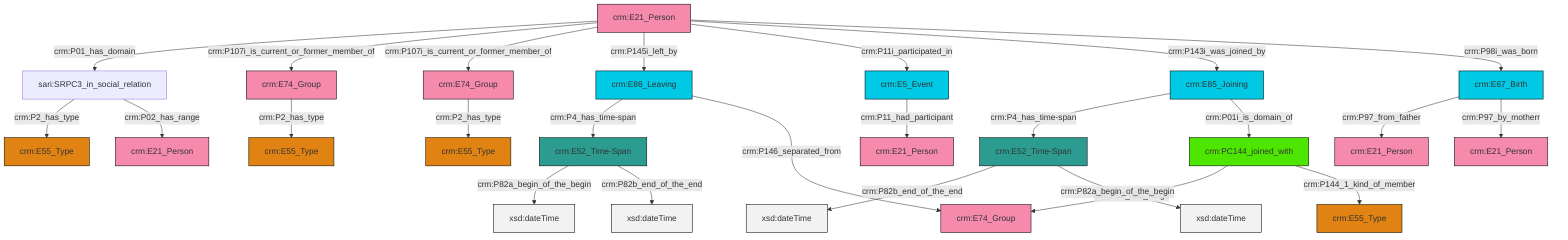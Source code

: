 graph TD
classDef Literal fill:#f2f2f2,stroke:#000000;
classDef CRM_Entity fill:#FFFFFF,stroke:#000000;
classDef Temporal_Entity fill:#00C9E6, stroke:#000000;
classDef Type fill:#E18312, stroke:#000000;
classDef Time-Span fill:#2C9C91, stroke:#000000;
classDef Appellation fill:#FFEB7F, stroke:#000000;
classDef Place fill:#008836, stroke:#000000;
classDef Persistent_Item fill:#B266B2, stroke:#000000;
classDef Conceptual_Object fill:#FFD700, stroke:#000000;
classDef Physical_Thing fill:#D2B48C, stroke:#000000;
classDef Actor fill:#f58aad, stroke:#000000;
classDef PC_Classes fill:#4ce600, stroke:#000000;
classDef Multi fill:#cccccc,stroke:#000000;

0["crm:E21_Person"]:::Actor -->|crm:P01_has_domain| 1["sari:SRPC3_in_social_relation"]:::Default
0["crm:E21_Person"]:::Actor -->|crm:P107i_is_current_or_former_member_of| 8["crm:E74_Group"]:::Actor
9["crm:E86_Leaving"]:::Temporal_Entity -->|crm:P4_has_time-span| 10["crm:E52_Time-Span"]:::Time-Span
0["crm:E21_Person"]:::Actor -->|crm:P107i_is_current_or_former_member_of| 11["crm:E74_Group"]:::Actor
15["crm:E67_Birth"]:::Temporal_Entity -->|crm:P97_from_father| 2["crm:E21_Person"]:::Actor
10["crm:E52_Time-Span"]:::Time-Span -->|crm:P82a_begin_of_the_begin| 16[xsd:dateTime]:::Literal
11["crm:E74_Group"]:::Actor -->|crm:P2_has_type| 17["crm:E55_Type"]:::Type
1["sari:SRPC3_in_social_relation"]:::Default -->|crm:P2_has_type| 18["crm:E55_Type"]:::Type
8["crm:E74_Group"]:::Actor -->|crm:P2_has_type| 4["crm:E55_Type"]:::Type
0["crm:E21_Person"]:::Actor -->|crm:P145i_left_by| 9["crm:E86_Leaving"]:::Temporal_Entity
24["crm:E52_Time-Span"]:::Time-Span -->|crm:P82b_end_of_the_end| 25[xsd:dateTime]:::Literal
0["crm:E21_Person"]:::Actor -->|crm:P11i_participated_in| 12["crm:E5_Event"]:::Temporal_Entity
19["crm:PC144_joined_with"]:::PC_Classes -->|crm:P02_has_range| 28["crm:E74_Group"]:::Actor
0["crm:E21_Person"]:::Actor -->|crm:P143i_was_joined_by| 6["crm:E85_Joining"]:::Temporal_Entity
19["crm:PC144_joined_with"]:::PC_Classes -->|crm:P144_1_kind_of_member| 26["crm:E55_Type"]:::Type
12["crm:E5_Event"]:::Temporal_Entity -->|crm:P11_had_participant| 32["crm:E21_Person"]:::Actor
6["crm:E85_Joining"]:::Temporal_Entity -->|crm:P4_has_time-span| 24["crm:E52_Time-Span"]:::Time-Span
10["crm:E52_Time-Span"]:::Time-Span -->|crm:P82b_end_of_the_end| 38[xsd:dateTime]:::Literal
1["sari:SRPC3_in_social_relation"]:::Default -->|crm:P02_has_range| 39["crm:E21_Person"]:::Actor
0["crm:E21_Person"]:::Actor -->|crm:P98i_was_born| 15["crm:E67_Birth"]:::Temporal_Entity
24["crm:E52_Time-Span"]:::Time-Span -->|crm:P82a_begin_of_the_begin| 41[xsd:dateTime]:::Literal
6["crm:E85_Joining"]:::Temporal_Entity -->|crm:P01i_is_domain_of| 19["crm:PC144_joined_with"]:::PC_Classes
15["crm:E67_Birth"]:::Temporal_Entity -->|crm:P97_by_motherr| 36["crm:E21_Person"]:::Actor
9["crm:E86_Leaving"]:::Temporal_Entity -->|crm:P146_separated_from| 28["crm:E74_Group"]:::Actor